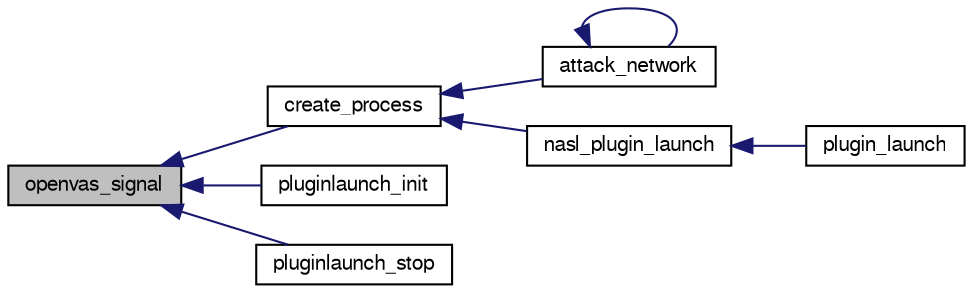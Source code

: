 digraph G
{
  bgcolor="transparent";
  edge [fontname="FreeSans",fontsize="10",labelfontname="FreeSans",labelfontsize="10"];
  node [fontname="FreeSans",fontsize="10",shape=record];
  rankdir=LR;
  Node1 [label="openvas_signal",height=0.2,width=0.4,color="black", fillcolor="grey75", style="filled" fontcolor="black"];
  Node1 -> Node2 [dir=back,color="midnightblue",fontsize="10",style="solid",fontname="FreeSans"];
  Node2 [label="create_process",height=0.2,width=0.4,color="black",URL="$processes_8h.html#a33bddbaad1f0131543a4c9dfdb21cea3",tooltip="Create a new process (fork)."];
  Node2 -> Node3 [dir=back,color="midnightblue",fontsize="10",style="solid",fontname="FreeSans"];
  Node3 [label="attack_network",height=0.2,width=0.4,color="black",URL="$attack_8h.html#a8487544e41baa26d15e4f9a91e4b34b8",tooltip="Attack a whole network."];
  Node3 -> Node3 [dir=back,color="midnightblue",fontsize="10",style="solid",fontname="FreeSans"];
  Node2 -> Node4 [dir=back,color="midnightblue",fontsize="10",style="solid",fontname="FreeSans"];
  Node4 [label="nasl_plugin_launch",height=0.2,width=0.4,color="black",URL="$pluginload_8h.html#a8f0adeb1351ad9c6d13fbddcd46368ed",tooltip="Launch a NASL plugin."];
  Node4 -> Node5 [dir=back,color="midnightblue",fontsize="10",style="solid",fontname="FreeSans"];
  Node5 [label="plugin_launch",height=0.2,width=0.4,color="black",URL="$pluginlaunch_8c.html#a98de3d0683725309ac112c7ae19cd0fe"];
  Node1 -> Node6 [dir=back,color="midnightblue",fontsize="10",style="solid",fontname="FreeSans"];
  Node6 [label="pluginlaunch_init",height=0.2,width=0.4,color="black",URL="$pluginlaunch_8h.html#a4a7b1afd48034ddc80ddbcdf68c9e67b"];
  Node1 -> Node7 [dir=back,color="midnightblue",fontsize="10",style="solid",fontname="FreeSans"];
  Node7 [label="pluginlaunch_stop",height=0.2,width=0.4,color="black",URL="$pluginlaunch_8h.html#ab0f1daaa3f4159b5f781d33ec06f5934"];
}
